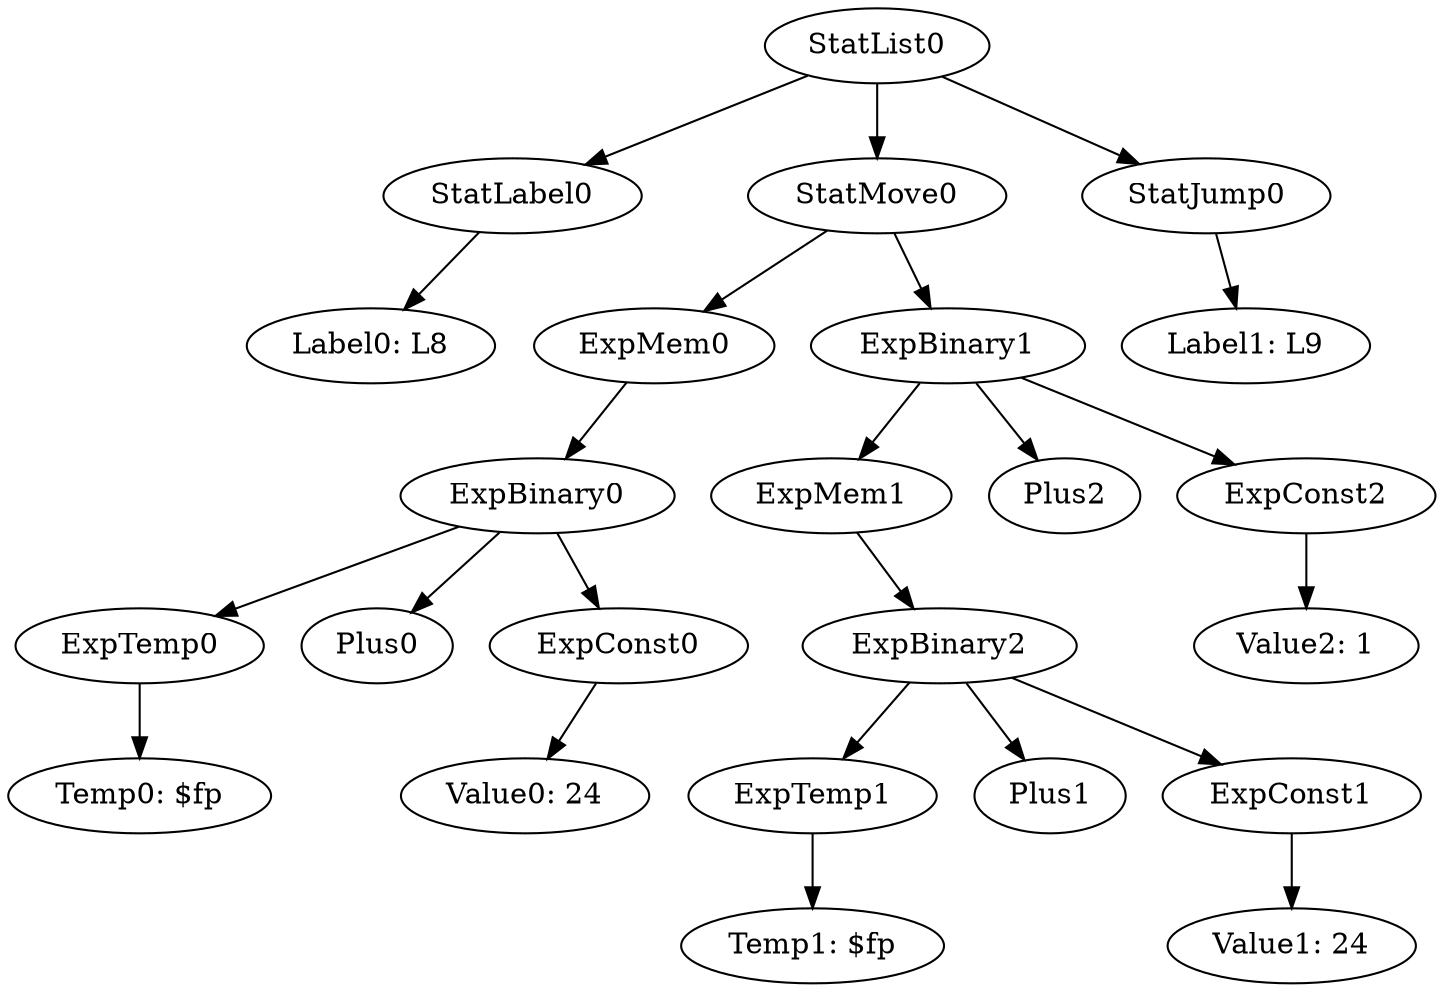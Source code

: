 digraph {
	ordering = out;
	StatJump0 -> "Label1: L9";
	ExpConst2 -> "Value2: 1";
	ExpBinary0 -> ExpTemp0;
	ExpBinary0 -> Plus0;
	ExpBinary0 -> ExpConst0;
	StatMove0 -> ExpMem0;
	StatMove0 -> ExpBinary1;
	ExpBinary2 -> ExpTemp1;
	ExpBinary2 -> Plus1;
	ExpBinary2 -> ExpConst1;
	ExpTemp0 -> "Temp0: $fp";
	StatList0 -> StatLabel0;
	StatList0 -> StatMove0;
	StatList0 -> StatJump0;
	StatLabel0 -> "Label0: L8";
	ExpMem1 -> ExpBinary2;
	ExpConst0 -> "Value0: 24";
	ExpBinary1 -> ExpMem1;
	ExpBinary1 -> Plus2;
	ExpBinary1 -> ExpConst2;
	ExpMem0 -> ExpBinary0;
	ExpTemp1 -> "Temp1: $fp";
	ExpConst1 -> "Value1: 24";
}

